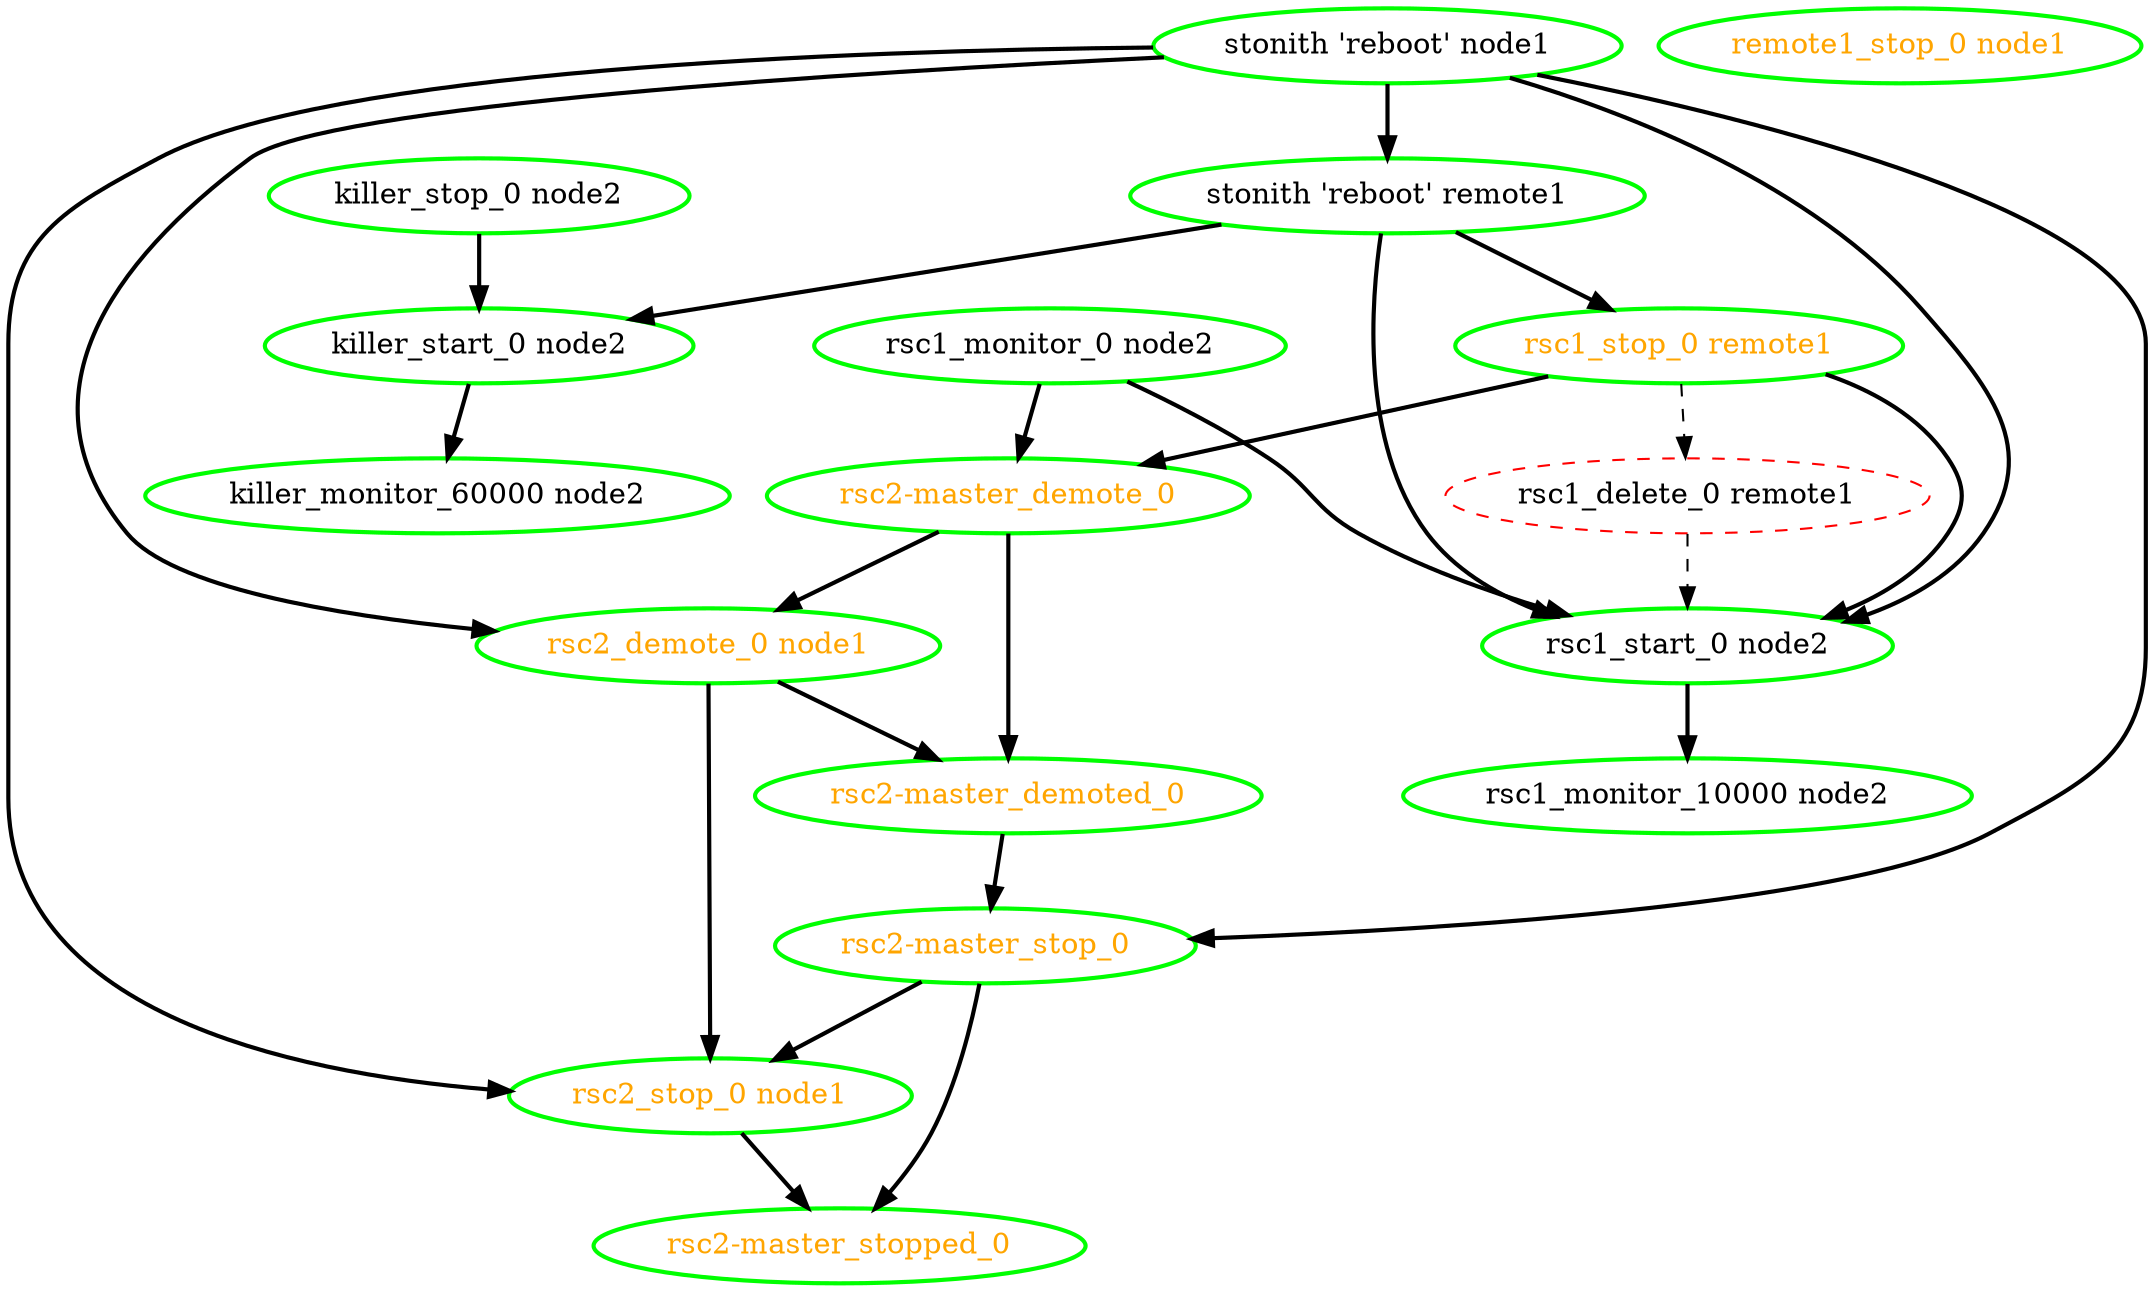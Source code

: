 digraph "g" {
"killer_monitor_60000 node2" [ style=bold color="green" fontcolor="black"]
"killer_start_0 node2" -> "killer_monitor_60000 node2" [ style = bold]
"killer_start_0 node2" [ style=bold color="green" fontcolor="black"]
"killer_stop_0 node2" -> "killer_start_0 node2" [ style = bold]
"killer_stop_0 node2" [ style=bold color="green" fontcolor="black"]
"remote1_stop_0 node1" [ style=bold color="green" fontcolor="orange"]
"rsc1_delete_0 remote1" -> "rsc1_start_0 node2" [ style = dashed]
"rsc1_delete_0 remote1" [ style=dashed color="red" fontcolor="black"]
"rsc1_monitor_0 node2" -> "rsc1_start_0 node2" [ style = bold]
"rsc1_monitor_0 node2" -> "rsc2-master_demote_0" [ style = bold]
"rsc1_monitor_0 node2" [ style=bold color="green" fontcolor="black"]
"rsc1_monitor_10000 node2" [ style=bold color="green" fontcolor="black"]
"rsc1_start_0 node2" -> "rsc1_monitor_10000 node2" [ style = bold]
"rsc1_start_0 node2" [ style=bold color="green" fontcolor="black"]
"rsc1_stop_0 remote1" -> "rsc1_delete_0 remote1" [ style = dashed]
"rsc1_stop_0 remote1" -> "rsc1_start_0 node2" [ style = bold]
"rsc1_stop_0 remote1" -> "rsc2-master_demote_0" [ style = bold]
"rsc1_stop_0 remote1" [ style=bold color="green" fontcolor="orange"]
"rsc2-master_demote_0" -> "rsc2-master_demoted_0" [ style = bold]
"rsc2-master_demote_0" -> "rsc2_demote_0 node1" [ style = bold]
"rsc2-master_demote_0" [ style=bold color="green" fontcolor="orange"]
"rsc2-master_demoted_0" -> "rsc2-master_stop_0" [ style = bold]
"rsc2-master_demoted_0" [ style=bold color="green" fontcolor="orange"]
"rsc2-master_stop_0" -> "rsc2-master_stopped_0" [ style = bold]
"rsc2-master_stop_0" -> "rsc2_stop_0 node1" [ style = bold]
"rsc2-master_stop_0" [ style=bold color="green" fontcolor="orange"]
"rsc2-master_stopped_0" [ style=bold color="green" fontcolor="orange"]
"rsc2_demote_0 node1" -> "rsc2-master_demoted_0" [ style = bold]
"rsc2_demote_0 node1" -> "rsc2_stop_0 node1" [ style = bold]
"rsc2_demote_0 node1" [ style=bold color="green" fontcolor="orange"]
"rsc2_stop_0 node1" -> "rsc2-master_stopped_0" [ style = bold]
"rsc2_stop_0 node1" [ style=bold color="green" fontcolor="orange"]
"stonith 'reboot' node1" -> "rsc1_start_0 node2" [ style = bold]
"stonith 'reboot' node1" -> "rsc2-master_stop_0" [ style = bold]
"stonith 'reboot' node1" -> "rsc2_demote_0 node1" [ style = bold]
"stonith 'reboot' node1" -> "rsc2_stop_0 node1" [ style = bold]
"stonith 'reboot' node1" -> "stonith 'reboot' remote1" [ style = bold]
"stonith 'reboot' node1" [ style=bold color="green" fontcolor="black"]
"stonith 'reboot' remote1" -> "killer_start_0 node2" [ style = bold]
"stonith 'reboot' remote1" -> "rsc1_start_0 node2" [ style = bold]
"stonith 'reboot' remote1" -> "rsc1_stop_0 remote1" [ style = bold]
"stonith 'reboot' remote1" [ style=bold color="green" fontcolor="black"]
}
